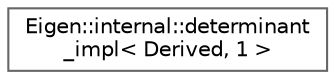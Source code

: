 digraph "Graphical Class Hierarchy"
{
 // LATEX_PDF_SIZE
  bgcolor="transparent";
  edge [fontname=Helvetica,fontsize=10,labelfontname=Helvetica,labelfontsize=10];
  node [fontname=Helvetica,fontsize=10,shape=box,height=0.2,width=0.4];
  rankdir="LR";
  Node0 [id="Node000000",label="Eigen::internal::determinant\l_impl\< Derived, 1 \>",height=0.2,width=0.4,color="grey40", fillcolor="white", style="filled",URL="$structEigen_1_1internal_1_1determinant__impl_3_01Derived_00_011_01_4.html",tooltip=" "];
}
